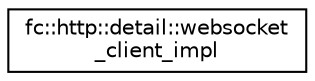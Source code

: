 digraph "Graphical Class Hierarchy"
{
  edge [fontname="Helvetica",fontsize="10",labelfontname="Helvetica",labelfontsize="10"];
  node [fontname="Helvetica",fontsize="10",shape=record];
  rankdir="LR";
  Node0 [label="fc::http::detail::websocket\l_client_impl",height=0.2,width=0.4,color="black", fillcolor="white", style="filled",URL="$classfc_1_1http_1_1detail_1_1websocket__client__impl.html"];
}
